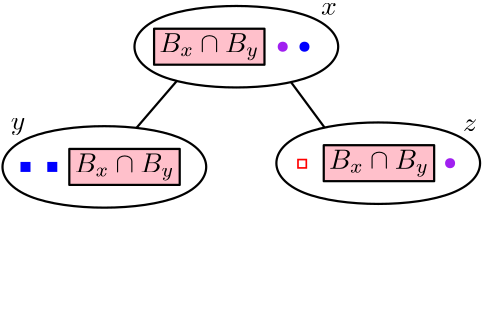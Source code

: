<?xml version="1.0"?>
<!DOCTYPE ipe SYSTEM "ipe.dtd">
<ipe version="70218" creator="Ipe 7.2.18">
<info created="D:20200615130220" modified="D:20200615133416"/>
<ipestyle name="basic">
<symbol name="arrow/arc(spx)">
<path stroke="sym-stroke" fill="sym-stroke" pen="sym-pen">
0 0 m
-1 0.333 l
-1 -0.333 l
h
</path>
</symbol>
<symbol name="arrow/farc(spx)">
<path stroke="sym-stroke" fill="white" pen="sym-pen">
0 0 m
-1 0.333 l
-1 -0.333 l
h
</path>
</symbol>
<symbol name="arrow/ptarc(spx)">
<path stroke="sym-stroke" fill="sym-stroke" pen="sym-pen">
0 0 m
-1 0.333 l
-0.8 0 l
-1 -0.333 l
h
</path>
</symbol>
<symbol name="arrow/fptarc(spx)">
<path stroke="sym-stroke" fill="white" pen="sym-pen">
0 0 m
-1 0.333 l
-0.8 0 l
-1 -0.333 l
h
</path>
</symbol>
<symbol name="mark/circle(sx)" transformations="translations">
<path fill="sym-stroke">
0.6 0 0 0.6 0 0 e
0.4 0 0 0.4 0 0 e
</path>
</symbol>
<symbol name="mark/disk(sx)" transformations="translations">
<path fill="sym-stroke">
0.6 0 0 0.6 0 0 e
</path>
</symbol>
<symbol name="mark/fdisk(sfx)" transformations="translations">
<group>
<path fill="sym-fill">
0.5 0 0 0.5 0 0 e
</path>
<path fill="sym-stroke" fillrule="eofill">
0.6 0 0 0.6 0 0 e
0.4 0 0 0.4 0 0 e
</path>
</group>
</symbol>
<symbol name="mark/box(sx)" transformations="translations">
<path fill="sym-stroke" fillrule="eofill">
-0.6 -0.6 m
0.6 -0.6 l
0.6 0.6 l
-0.6 0.6 l
h
-0.4 -0.4 m
0.4 -0.4 l
0.4 0.4 l
-0.4 0.4 l
h
</path>
</symbol>
<symbol name="mark/square(sx)" transformations="translations">
<path fill="sym-stroke">
-0.6 -0.6 m
0.6 -0.6 l
0.6 0.6 l
-0.6 0.6 l
h
</path>
</symbol>
<symbol name="mark/fsquare(sfx)" transformations="translations">
<group>
<path fill="sym-fill">
-0.5 -0.5 m
0.5 -0.5 l
0.5 0.5 l
-0.5 0.5 l
h
</path>
<path fill="sym-stroke" fillrule="eofill">
-0.6 -0.6 m
0.6 -0.6 l
0.6 0.6 l
-0.6 0.6 l
h
-0.4 -0.4 m
0.4 -0.4 l
0.4 0.4 l
-0.4 0.4 l
h
</path>
</group>
</symbol>
<symbol name="mark/cross(sx)" transformations="translations">
<group>
<path fill="sym-stroke">
-0.43 -0.57 m
0.57 0.43 l
0.43 0.57 l
-0.57 -0.43 l
h
</path>
<path fill="sym-stroke">
-0.43 0.57 m
0.57 -0.43 l
0.43 -0.57 l
-0.57 0.43 l
h
</path>
</group>
</symbol>
<symbol name="arrow/fnormal(spx)">
<path stroke="sym-stroke" fill="white" pen="sym-pen">
0 0 m
-1 0.333 l
-1 -0.333 l
h
</path>
</symbol>
<symbol name="arrow/pointed(spx)">
<path stroke="sym-stroke" fill="sym-stroke" pen="sym-pen">
0 0 m
-1 0.333 l
-0.8 0 l
-1 -0.333 l
h
</path>
</symbol>
<symbol name="arrow/fpointed(spx)">
<path stroke="sym-stroke" fill="white" pen="sym-pen">
0 0 m
-1 0.333 l
-0.8 0 l
-1 -0.333 l
h
</path>
</symbol>
<symbol name="arrow/linear(spx)">
<path stroke="sym-stroke" pen="sym-pen">
-1 0.333 m
0 0 l
-1 -0.333 l
</path>
</symbol>
<symbol name="arrow/fdouble(spx)">
<path stroke="sym-stroke" fill="white" pen="sym-pen">
0 0 m
-1 0.333 l
-1 -0.333 l
h
-1 0 m
-2 0.333 l
-2 -0.333 l
h
</path>
</symbol>
<symbol name="arrow/double(spx)">
<path stroke="sym-stroke" fill="sym-stroke" pen="sym-pen">
0 0 m
-1 0.333 l
-1 -0.333 l
h
-1 0 m
-2 0.333 l
-2 -0.333 l
h
</path>
</symbol>
<symbol name="arrow/mid-normal(spx)">
<path stroke="sym-stroke" fill="sym-stroke" pen="sym-pen">
0.5 0 m
-0.5 0.333 l
-0.5 -0.333 l
h
</path>
</symbol>
<symbol name="arrow/mid-fnormal(spx)">
<path stroke="sym-stroke" fill="white" pen="sym-pen">
0.5 0 m
-0.5 0.333 l
-0.5 -0.333 l
h
</path>
</symbol>
<symbol name="arrow/mid-pointed(spx)">
<path stroke="sym-stroke" fill="sym-stroke" pen="sym-pen">
0.5 0 m
-0.5 0.333 l
-0.3 0 l
-0.5 -0.333 l
h
</path>
</symbol>
<symbol name="arrow/mid-fpointed(spx)">
<path stroke="sym-stroke" fill="white" pen="sym-pen">
0.5 0 m
-0.5 0.333 l
-0.3 0 l
-0.5 -0.333 l
h
</path>
</symbol>
<symbol name="arrow/mid-double(spx)">
<path stroke="sym-stroke" fill="sym-stroke" pen="sym-pen">
1 0 m
0 0.333 l
0 -0.333 l
h
0 0 m
-1 0.333 l
-1 -0.333 l
h
</path>
</symbol>
<symbol name="arrow/mid-fdouble(spx)">
<path stroke="sym-stroke" fill="white" pen="sym-pen">
1 0 m
0 0.333 l
0 -0.333 l
h
0 0 m
-1 0.333 l
-1 -0.333 l
h
</path>
</symbol>
<pen name="heavier" value="0.8"/>
<pen name="fat" value="1.2"/>
<pen name="ultrafat" value="2"/>
<symbolsize name="large" value="5"/>
<symbolsize name="small" value="2"/>
<symbolsize name="tiny" value="1.1"/>
<arrowsize name="large" value="10"/>
<arrowsize name="small" value="5"/>
<arrowsize name="tiny" value="3"/>
<color name="red" value="1 0 0"/>
<color name="blue" value="0 0 1"/>
<color name="green" value="0 1 0"/>
<color name="yellow" value="1 1 0"/>
<color name="orange" value="1 0.647 0"/>
<color name="gold" value="1 0.843 0"/>
<color name="purple" value="0.627 0.125 0.941"/>
<color name="gray" value="0.745"/>
<color name="brown" value="0.647 0.165 0.165"/>
<color name="navy" value="0 0 0.502"/>
<color name="pink" value="1 0.753 0.796"/>
<color name="seagreen" value="0.18 0.545 0.341"/>
<color name="turquoise" value="0.251 0.878 0.816"/>
<color name="violet" value="0.933 0.51 0.933"/>
<color name="darkblue" value="0 0 0.545"/>
<color name="darkcyan" value="0 0.545 0.545"/>
<color name="darkgray" value="0.663"/>
<color name="darkgreen" value="0 0.392 0"/>
<color name="darkmagenta" value="0.545 0 0.545"/>
<color name="darkorange" value="1 0.549 0"/>
<color name="darkred" value="0.545 0 0"/>
<color name="lightblue" value="0.678 0.847 0.902"/>
<color name="lightcyan" value="0.878 1 1"/>
<color name="lightgray" value="0.827"/>
<color name="lightgreen" value="0.565 0.933 0.565"/>
<color name="lightyellow" value="1 1 0.878"/>
<dashstyle name="dotted" value="[1 3] 0"/>
<dashstyle name="dashed" value="[4] 0"/>
<dashstyle name="dash dotted" value="[4 2 1 2] 0"/>
<dashstyle name="dash dot dotted" value="[4 2 1 2 1 2] 0"/>
<textsize name="large" value="\large"/>
<textsize name="small" value="\small"/>
<textsize name="tiny" value="\tiny"/>
<textsize name="Large" value="\Large"/>
<textsize name="LARGE" value="\LARGE"/>
<textsize name="huge" value="\huge"/>
<textsize name="Huge" value="\Huge"/>
<textsize name="footnote" value="\footnotesize"/>
<textstyle name="center" begin="\begin{center}" end="\end{center}"/>
<textstyle name="itemize" begin="\begin{itemize}" end="\end{itemize}"/>
<textstyle name="item" begin="\begin{itemize}\item{}" end="\end{itemize}"/>
<gridsize name="4 pts" value="4"/>
<gridsize name="8 pts (~3 mm)" value="8"/>
<gridsize name="16 pts (~6 mm)" value="16"/>
<gridsize name="32 pts (~12 mm)" value="32"/>
<gridsize name="10 pts (~3.5 mm)" value="10"/>
<gridsize name="20 pts (~7 mm)" value="20"/>
<gridsize name="14 pts (~5 mm)" value="14"/>
<gridsize name="28 pts (~10 mm)" value="28"/>
<gridsize name="56 pts (~20 mm)" value="56"/>
<anglesize name="90 deg" value="90"/>
<anglesize name="60 deg" value="60"/>
<anglesize name="45 deg" value="45"/>
<anglesize name="30 deg" value="30"/>
<anglesize name="22.5 deg" value="22.5"/>
<opacity name="10%" value="0.1"/>
<opacity name="30%" value="0.3"/>
<opacity name="50%" value="0.5"/>
<opacity name="75%" value="0.75"/>
<tiling name="falling" angle="-60" step="4" width="1"/>
<tiling name="rising" angle="30" step="4" width="1"/>
</ipestyle>
<page>
<layer name="common"/>
<layer name="before"/>
<layer name="after"/>
<view layers="common before" active="common"/>
<view layers="common before after" active="after"/>
<text layer="common" matrix="0.72 0 0 0.72 56.8609 126.657" transformations="translations" pos="278.699 467.353" stroke="black" type="label" width="5.694" height="4.289" depth="0" valign="bottom" style="math">x</text>
<path matrix="0.72 0 0 0.648 56.325 147.978" stroke="black" fill="pink" pen="heavier">
195.918 478.579 m
195.918 458.588 l
251.122 458.588 l
251.122 478.579 l
h
</path>
<text matrix="0.72 0 0 0.72 55.9795 117.54" transformations="translations" pos="224 464" stroke="black" type="label" width="35.988" height="6.808" depth="2.85" halign="center" valign="center" style="math">B_x\cap B_y</text>
<path matrix="1 0 0 1 107 3.62036" stroke="black" pen="heavier">
80 464
80 432
160 432
160 464 u
</path>
<text matrix="0.72 0 0 0.72 107.945 84.7267" transformations="translations" pos="278.699 467.353" stroke="black" type="label" width="5.071" height="4.289" depth="0" valign="bottom" style="math">z</text>
<path matrix="0.72 0 0 0.648 117.409 106.048" stroke="black" fill="pink" pen="heavier">
195.918 478.579 m
195.918 458.588 l
251.122 458.588 l
251.122 478.579 l
h
</path>
<text matrix="0.72 0 0 0.72 117.063 75.6097" transformations="translations" pos="224 464" stroke="black" type="label" width="35.988" height="6.808" depth="2.85" halign="center" valign="center" style="math">B_x\cap B_y</text>
<path matrix="1 0 0 1 158.084 -38.3099" stroke="black" pen="heavier">
80 464
80 432
160 432
160 464 u
</path>
<text layer="before" matrix="0.72 0 0 0.72 -49.6527 83.3871" transformations="translations" pos="278.699 467.353" stroke="black" type="label" width="5.242" height="4.297" depth="1.93" halign="right" valign="bottom" style="math">y</text>
<path matrix="0.72 0 0 0.648 25.8114 104.708" stroke="black" fill="pink" pen="heavier">
195.918 478.579 m
195.918 458.588 l
251.122 458.588 l
251.122 478.579 l
h
</path>
<text matrix="0.72 0 0 0.72 25.4659 74.2701" transformations="translations" pos="224 464" stroke="black" type="label" width="35.988" height="6.808" depth="2.85" halign="center" valign="center" style="math">B_x\cap B_y</text>
<path matrix="1 0 0 1 59.4864 -39.6496" stroke="black" pen="heavier">
80 464
80 432
160 432
160 464 u
</path>
<use layer="common" matrix="1 0 0 1 -6 -1.68012" name="mark/disk(sx)" pos="249.696 453.3" size="normal" stroke="purple"/>
<use matrix="1 0 0 1 0 -1.0103" name="mark/disk(sx)" pos="303.951 410.7" size="normal" stroke="purple"/>
<use layer="before" matrix="1 0 0 1 0 -0.742373" name="mark/square(sx)" pos="160.744 409.092" size="normal" stroke="blue"/>
<use matrix="1 0 0 1 0 -1.0103" name="mark/square(sx)" pos="151.098 409.36" size="normal" stroke="blue"/>
<use layer="common" matrix="1 0 0 1 -5 -0.742378" name="mark/disk(sx)" pos="256.528 452.363" size="normal" stroke="blue"/>
<use matrix="1 0 0 1 1 0" name="mark/box(sx)" pos="249.696 409.494" size="normal" stroke="red"/>
<path layer="before" stroke="black" pen="heavier">
205.562 439.29 m
191.045 422.402 l
</path>
<path layer="common" stroke="black" pen="heavier">
246.678 438.874 m
258.772 422.516 l
</path>
<text layer="after" matrix="0.72 0 0 0.72 0.717598 44.5373" transformations="translations" pos="278.699 467.353" stroke="black" type="label" width="5.242" height="4.297" depth="1.93" halign="right" valign="bottom" style="math">y</text>
<path matrix="0.72 0 0 0.648 76.1817 65.8582" stroke="black" fill="pink" pen="heavier">
195.918 478.579 m
195.918 458.588 l
251.122 458.588 l
251.122 478.579 l
h
</path>
<text matrix="0.72 0 0 0.72 75.8362 35.4203" transformations="translations" pos="224 464" stroke="black" type="label" width="35.988" height="6.808" depth="2.85" halign="center" valign="center" style="math">B_x\cap B_y</text>
<path matrix="1 0 0 1 109.857 -78.4994" stroke="black" pen="heavier">
80 464
80 432
160 432
160 464 u
</path>
<use matrix="1 0 0 1 50.3703 -39.5922" name="mark/square(sx)" pos="160.744 409.092" size="normal" stroke="blue"/>
<use matrix="1 0 0 1 50.3703 -39.8601" name="mark/square(sx)" pos="151.098 409.36" size="normal" stroke="blue"/>
<path stroke="black" pen="heavier">
254.437 397.972 m
244.44 383.167 l
</path>
</page>
</ipe>
